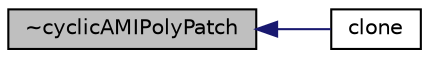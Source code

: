 digraph "~cyclicAMIPolyPatch"
{
  bgcolor="transparent";
  edge [fontname="Helvetica",fontsize="10",labelfontname="Helvetica",labelfontsize="10"];
  node [fontname="Helvetica",fontsize="10",shape=record];
  rankdir="LR";
  Node372 [label="~cyclicAMIPolyPatch",height=0.2,width=0.4,color="black", fillcolor="grey75", style="filled", fontcolor="black"];
  Node372 -> Node373 [dir="back",color="midnightblue",fontsize="10",style="solid",fontname="Helvetica"];
  Node373 [label="clone",height=0.2,width=0.4,color="black",URL="$a26077.html#afff6d4f7511147e0c8a4b8a5448296ec",tooltip="Construct and return a clone, resetting the face list. "];
}
